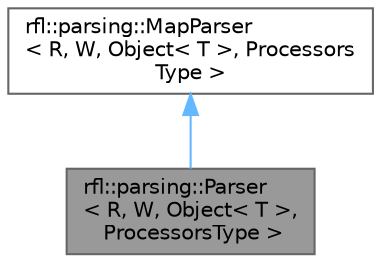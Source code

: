digraph "rfl::parsing::Parser&lt; R, W, Object&lt; T &gt;, ProcessorsType &gt;"
{
 // LATEX_PDF_SIZE
  bgcolor="transparent";
  edge [fontname=Helvetica,fontsize=10,labelfontname=Helvetica,labelfontsize=10];
  node [fontname=Helvetica,fontsize=10,shape=box,height=0.2,width=0.4];
  Node1 [id="Node000001",label="rfl::parsing::Parser\l\< R, W, Object\< T \>,\l ProcessorsType \>",height=0.2,width=0.4,color="gray40", fillcolor="grey60", style="filled", fontcolor="black",tooltip=" "];
  Node2 -> Node1 [id="edge1_Node000001_Node000002",dir="back",color="steelblue1",style="solid",tooltip=" "];
  Node2 [id="Node000002",label="rfl::parsing::MapParser\l\< R, W, Object\< T \>, Processors\lType \>",height=0.2,width=0.4,color="gray40", fillcolor="white", style="filled",URL="$structrfl_1_1parsing_1_1_map_parser.html",tooltip=" "];
}
